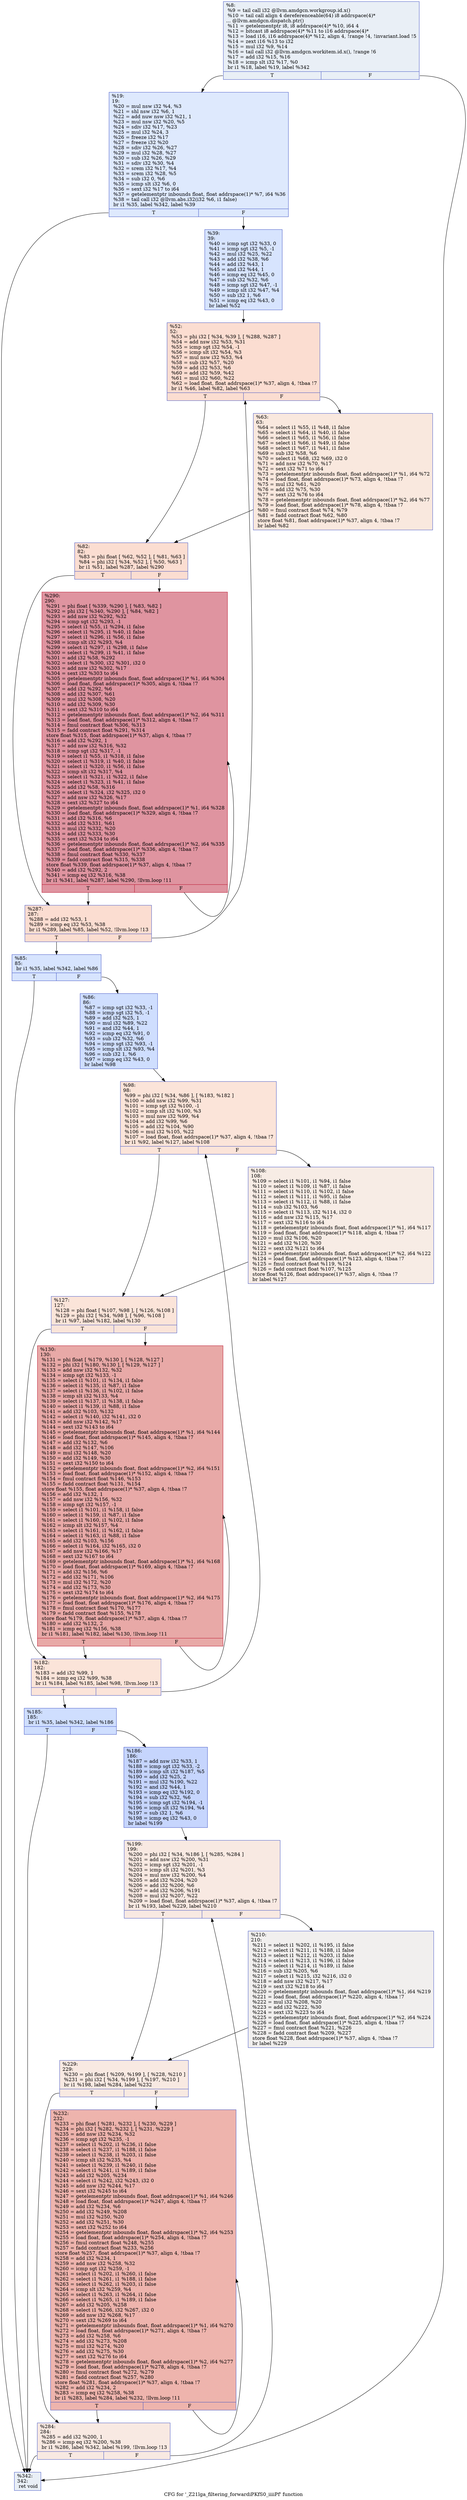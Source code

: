 digraph "CFG for '_Z21lga_filtering_forwardiPKfS0_iiiiPf' function" {
	label="CFG for '_Z21lga_filtering_forwardiPKfS0_iiiiPf' function";

	Node0x5cc64f0 [shape=record,color="#3d50c3ff", style=filled, fillcolor="#cedaeb70",label="{%8:\l  %9 = tail call i32 @llvm.amdgcn.workgroup.id.x()\l  %10 = tail call align 4 dereferenceable(64) i8 addrspace(4)*\l... @llvm.amdgcn.dispatch.ptr()\l  %11 = getelementptr i8, i8 addrspace(4)* %10, i64 4\l  %12 = bitcast i8 addrspace(4)* %11 to i16 addrspace(4)*\l  %13 = load i16, i16 addrspace(4)* %12, align 4, !range !4, !invariant.load !5\l  %14 = zext i16 %13 to i32\l  %15 = mul i32 %9, %14\l  %16 = tail call i32 @llvm.amdgcn.workitem.id.x(), !range !6\l  %17 = add i32 %15, %16\l  %18 = icmp slt i32 %17, %0\l  br i1 %18, label %19, label %342\l|{<s0>T|<s1>F}}"];
	Node0x5cc64f0:s0 -> Node0x5cc8460;
	Node0x5cc64f0:s1 -> Node0x5cc84f0;
	Node0x5cc8460 [shape=record,color="#3d50c3ff", style=filled, fillcolor="#b5cdfa70",label="{%19:\l19:                                               \l  %20 = mul nsw i32 %4, %3\l  %21 = shl nsw i32 %6, 1\l  %22 = add nuw nsw i32 %21, 1\l  %23 = mul nsw i32 %20, %5\l  %24 = sdiv i32 %17, %23\l  %25 = mul i32 %24, 3\l  %26 = freeze i32 %17\l  %27 = freeze i32 %20\l  %28 = sdiv i32 %26, %27\l  %29 = mul i32 %28, %27\l  %30 = sub i32 %26, %29\l  %31 = sdiv i32 %30, %4\l  %32 = srem i32 %17, %4\l  %33 = srem i32 %28, %5\l  %34 = sub i32 0, %6\l  %35 = icmp slt i32 %6, 0\l  %36 = sext i32 %17 to i64\l  %37 = getelementptr inbounds float, float addrspace(1)* %7, i64 %36\l  %38 = tail call i32 @llvm.abs.i32(i32 %6, i1 false)\l  br i1 %35, label %342, label %39\l|{<s0>T|<s1>F}}"];
	Node0x5cc8460:s0 -> Node0x5cc84f0;
	Node0x5cc8460:s1 -> Node0x5cc9380;
	Node0x5cc9380 [shape=record,color="#3d50c3ff", style=filled, fillcolor="#a5c3fe70",label="{%39:\l39:                                               \l  %40 = icmp sgt i32 %33, 0\l  %41 = icmp sgt i32 %5, -1\l  %42 = mul i32 %25, %22\l  %43 = add i32 %38, %6\l  %44 = add i32 %43, 1\l  %45 = and i32 %44, 1\l  %46 = icmp eq i32 %45, 0\l  %47 = sub i32 %32, %6\l  %48 = icmp sgt i32 %47, -1\l  %49 = icmp slt i32 %47, %4\l  %50 = sub i32 1, %6\l  %51 = icmp eq i32 %43, 0\l  br label %52\l}"];
	Node0x5cc9380 -> Node0x5cc9bb0;
	Node0x5cc9bb0 [shape=record,color="#3d50c3ff", style=filled, fillcolor="#f7b39670",label="{%52:\l52:                                               \l  %53 = phi i32 [ %34, %39 ], [ %288, %287 ]\l  %54 = add nsw i32 %53, %31\l  %55 = icmp sgt i32 %54, -1\l  %56 = icmp slt i32 %54, %3\l  %57 = mul nsw i32 %53, %4\l  %58 = sub i32 %57, %20\l  %59 = add i32 %53, %6\l  %60 = add i32 %59, %42\l  %61 = mul i32 %60, %22\l  %62 = load float, float addrspace(1)* %37, align 4, !tbaa !7\l  br i1 %46, label %82, label %63\l|{<s0>T|<s1>F}}"];
	Node0x5cc9bb0:s0 -> Node0x5cca470;
	Node0x5cc9bb0:s1 -> Node0x5cca500;
	Node0x5cca500 [shape=record,color="#3d50c3ff", style=filled, fillcolor="#f2cab570",label="{%63:\l63:                                               \l  %64 = select i1 %55, i1 %48, i1 false\l  %65 = select i1 %64, i1 %40, i1 false\l  %66 = select i1 %65, i1 %56, i1 false\l  %67 = select i1 %66, i1 %49, i1 false\l  %68 = select i1 %67, i1 %41, i1 false\l  %69 = sub i32 %58, %6\l  %70 = select i1 %68, i32 %69, i32 0\l  %71 = add nsw i32 %70, %17\l  %72 = sext i32 %71 to i64\l  %73 = getelementptr inbounds float, float addrspace(1)* %1, i64 %72\l  %74 = load float, float addrspace(1)* %73, align 4, !tbaa !7\l  %75 = mul i32 %61, %20\l  %76 = add i32 %75, %30\l  %77 = sext i32 %76 to i64\l  %78 = getelementptr inbounds float, float addrspace(1)* %2, i64 %77\l  %79 = load float, float addrspace(1)* %78, align 4, !tbaa !7\l  %80 = fmul contract float %74, %79\l  %81 = fadd contract float %62, %80\l  store float %81, float addrspace(1)* %37, align 4, !tbaa !7\l  br label %82\l}"];
	Node0x5cca500 -> Node0x5cca470;
	Node0x5cca470 [shape=record,color="#3d50c3ff", style=filled, fillcolor="#f7b39670",label="{%82:\l82:                                               \l  %83 = phi float [ %62, %52 ], [ %81, %63 ]\l  %84 = phi i32 [ %34, %52 ], [ %50, %63 ]\l  br i1 %51, label %287, label %290\l|{<s0>T|<s1>F}}"];
	Node0x5cca470:s0 -> Node0x5cc9ca0;
	Node0x5cca470:s1 -> Node0x5ccbb30;
	Node0x5ccbc30 [shape=record,color="#3d50c3ff", style=filled, fillcolor="#a5c3fe70",label="{%85:\l85:                                               \l  br i1 %35, label %342, label %86\l|{<s0>T|<s1>F}}"];
	Node0x5ccbc30:s0 -> Node0x5cc84f0;
	Node0x5ccbc30:s1 -> Node0x5ccbc80;
	Node0x5ccbc80 [shape=record,color="#3d50c3ff", style=filled, fillcolor="#93b5fe70",label="{%86:\l86:                                               \l  %87 = icmp sgt i32 %33, -1\l  %88 = icmp sgt i32 %5, -1\l  %89 = add i32 %25, 1\l  %90 = mul i32 %89, %22\l  %91 = and i32 %44, 1\l  %92 = icmp eq i32 %91, 0\l  %93 = sub i32 %32, %6\l  %94 = icmp sgt i32 %93, -1\l  %95 = icmp slt i32 %93, %4\l  %96 = sub i32 1, %6\l  %97 = icmp eq i32 %43, 0\l  br label %98\l}"];
	Node0x5ccbc80 -> Node0x5ccc3b0;
	Node0x5ccc3b0 [shape=record,color="#3d50c3ff", style=filled, fillcolor="#f5c1a970",label="{%98:\l98:                                               \l  %99 = phi i32 [ %34, %86 ], [ %183, %182 ]\l  %100 = add nsw i32 %99, %31\l  %101 = icmp sgt i32 %100, -1\l  %102 = icmp slt i32 %100, %3\l  %103 = mul nsw i32 %99, %4\l  %104 = add i32 %99, %6\l  %105 = add i32 %104, %90\l  %106 = mul i32 %105, %22\l  %107 = load float, float addrspace(1)* %37, align 4, !tbaa !7\l  br i1 %92, label %127, label %108\l|{<s0>T|<s1>F}}"];
	Node0x5ccc3b0:s0 -> Node0x5ccca40;
	Node0x5ccc3b0:s1 -> Node0x5cccad0;
	Node0x5cccad0 [shape=record,color="#3d50c3ff", style=filled, fillcolor="#ecd3c570",label="{%108:\l108:                                              \l  %109 = select i1 %101, i1 %94, i1 false\l  %110 = select i1 %109, i1 %87, i1 false\l  %111 = select i1 %110, i1 %102, i1 false\l  %112 = select i1 %111, i1 %95, i1 false\l  %113 = select i1 %112, i1 %88, i1 false\l  %114 = sub i32 %103, %6\l  %115 = select i1 %113, i32 %114, i32 0\l  %116 = add nsw i32 %115, %17\l  %117 = sext i32 %116 to i64\l  %118 = getelementptr inbounds float, float addrspace(1)* %1, i64 %117\l  %119 = load float, float addrspace(1)* %118, align 4, !tbaa !7\l  %120 = mul i32 %106, %20\l  %121 = add i32 %120, %30\l  %122 = sext i32 %121 to i64\l  %123 = getelementptr inbounds float, float addrspace(1)* %2, i64 %122\l  %124 = load float, float addrspace(1)* %123, align 4, !tbaa !7\l  %125 = fmul contract float %119, %124\l  %126 = fadd contract float %107, %125\l  store float %126, float addrspace(1)* %37, align 4, !tbaa !7\l  br label %127\l}"];
	Node0x5cccad0 -> Node0x5ccca40;
	Node0x5ccca40 [shape=record,color="#3d50c3ff", style=filled, fillcolor="#f5c1a970",label="{%127:\l127:                                              \l  %128 = phi float [ %107, %98 ], [ %126, %108 ]\l  %129 = phi i32 [ %34, %98 ], [ %96, %108 ]\l  br i1 %97, label %182, label %130\l|{<s0>T|<s1>F}}"];
	Node0x5ccca40:s0 -> Node0x5ccc470;
	Node0x5ccca40:s1 -> Node0x5cca7a0;
	Node0x5cca7a0 [shape=record,color="#b70d28ff", style=filled, fillcolor="#ca3b3770",label="{%130:\l130:                                              \l  %131 = phi float [ %179, %130 ], [ %128, %127 ]\l  %132 = phi i32 [ %180, %130 ], [ %129, %127 ]\l  %133 = add nsw i32 %132, %32\l  %134 = icmp sgt i32 %133, -1\l  %135 = select i1 %101, i1 %134, i1 false\l  %136 = select i1 %135, i1 %87, i1 false\l  %137 = select i1 %136, i1 %102, i1 false\l  %138 = icmp slt i32 %133, %4\l  %139 = select i1 %137, i1 %138, i1 false\l  %140 = select i1 %139, i1 %88, i1 false\l  %141 = add i32 %103, %132\l  %142 = select i1 %140, i32 %141, i32 0\l  %143 = add nsw i32 %142, %17\l  %144 = sext i32 %143 to i64\l  %145 = getelementptr inbounds float, float addrspace(1)* %1, i64 %144\l  %146 = load float, float addrspace(1)* %145, align 4, !tbaa !7\l  %147 = add i32 %132, %6\l  %148 = add i32 %147, %106\l  %149 = mul i32 %148, %20\l  %150 = add i32 %149, %30\l  %151 = sext i32 %150 to i64\l  %152 = getelementptr inbounds float, float addrspace(1)* %2, i64 %151\l  %153 = load float, float addrspace(1)* %152, align 4, !tbaa !7\l  %154 = fmul contract float %146, %153\l  %155 = fadd contract float %131, %154\l  store float %155, float addrspace(1)* %37, align 4, !tbaa !7\l  %156 = add i32 %132, 1\l  %157 = add nsw i32 %156, %32\l  %158 = icmp sgt i32 %157, -1\l  %159 = select i1 %101, i1 %158, i1 false\l  %160 = select i1 %159, i1 %87, i1 false\l  %161 = select i1 %160, i1 %102, i1 false\l  %162 = icmp slt i32 %157, %4\l  %163 = select i1 %161, i1 %162, i1 false\l  %164 = select i1 %163, i1 %88, i1 false\l  %165 = add i32 %103, %156\l  %166 = select i1 %164, i32 %165, i32 0\l  %167 = add nsw i32 %166, %17\l  %168 = sext i32 %167 to i64\l  %169 = getelementptr inbounds float, float addrspace(1)* %1, i64 %168\l  %170 = load float, float addrspace(1)* %169, align 4, !tbaa !7\l  %171 = add i32 %156, %6\l  %172 = add i32 %171, %106\l  %173 = mul i32 %172, %20\l  %174 = add i32 %173, %30\l  %175 = sext i32 %174 to i64\l  %176 = getelementptr inbounds float, float addrspace(1)* %2, i64 %175\l  %177 = load float, float addrspace(1)* %176, align 4, !tbaa !7\l  %178 = fmul contract float %170, %177\l  %179 = fadd contract float %155, %178\l  store float %179, float addrspace(1)* %37, align 4, !tbaa !7\l  %180 = add i32 %132, 2\l  %181 = icmp eq i32 %156, %38\l  br i1 %181, label %182, label %130, !llvm.loop !11\l|{<s0>T|<s1>F}}"];
	Node0x5cca7a0:s0 -> Node0x5ccc470;
	Node0x5cca7a0:s1 -> Node0x5cca7a0;
	Node0x5ccc470 [shape=record,color="#3d50c3ff", style=filled, fillcolor="#f5c1a970",label="{%182:\l182:                                              \l  %183 = add i32 %99, 1\l  %184 = icmp eq i32 %99, %38\l  br i1 %184, label %185, label %98, !llvm.loop !13\l|{<s0>T|<s1>F}}"];
	Node0x5ccc470:s0 -> Node0x5ccffb0;
	Node0x5ccc470:s1 -> Node0x5ccc3b0;
	Node0x5ccffb0 [shape=record,color="#3d50c3ff", style=filled, fillcolor="#93b5fe70",label="{%185:\l185:                                              \l  br i1 %35, label %342, label %186\l|{<s0>T|<s1>F}}"];
	Node0x5ccffb0:s0 -> Node0x5cc84f0;
	Node0x5ccffb0:s1 -> Node0x5cd01b0;
	Node0x5cd01b0 [shape=record,color="#3d50c3ff", style=filled, fillcolor="#7ea1fa70",label="{%186:\l186:                                              \l  %187 = add nsw i32 %33, 1\l  %188 = icmp sgt i32 %33, -2\l  %189 = icmp slt i32 %187, %5\l  %190 = add i32 %25, 2\l  %191 = mul i32 %190, %22\l  %192 = and i32 %44, 1\l  %193 = icmp eq i32 %192, 0\l  %194 = sub i32 %32, %6\l  %195 = icmp sgt i32 %194, -1\l  %196 = icmp slt i32 %194, %4\l  %197 = sub i32 1, %6\l  %198 = icmp eq i32 %43, 0\l  br label %199\l}"];
	Node0x5cd01b0 -> Node0x5cd0970;
	Node0x5cd0970 [shape=record,color="#3d50c3ff", style=filled, fillcolor="#efcebd70",label="{%199:\l199:                                              \l  %200 = phi i32 [ %34, %186 ], [ %285, %284 ]\l  %201 = add nsw i32 %200, %31\l  %202 = icmp sgt i32 %201, -1\l  %203 = icmp slt i32 %201, %3\l  %204 = mul nsw i32 %200, %4\l  %205 = add i32 %204, %20\l  %206 = add i32 %200, %6\l  %207 = add i32 %206, %191\l  %208 = mul i32 %207, %22\l  %209 = load float, float addrspace(1)* %37, align 4, !tbaa !7\l  br i1 %193, label %229, label %210\l|{<s0>T|<s1>F}}"];
	Node0x5cd0970:s0 -> Node0x5cd1060;
	Node0x5cd0970:s1 -> Node0x5cd10f0;
	Node0x5cd10f0 [shape=record,color="#3d50c3ff", style=filled, fillcolor="#e0dbd870",label="{%210:\l210:                                              \l  %211 = select i1 %202, i1 %195, i1 false\l  %212 = select i1 %211, i1 %188, i1 false\l  %213 = select i1 %212, i1 %203, i1 false\l  %214 = select i1 %213, i1 %196, i1 false\l  %215 = select i1 %214, i1 %189, i1 false\l  %216 = sub i32 %205, %6\l  %217 = select i1 %215, i32 %216, i32 0\l  %218 = add nsw i32 %217, %17\l  %219 = sext i32 %218 to i64\l  %220 = getelementptr inbounds float, float addrspace(1)* %1, i64 %219\l  %221 = load float, float addrspace(1)* %220, align 4, !tbaa !7\l  %222 = mul i32 %208, %20\l  %223 = add i32 %222, %30\l  %224 = sext i32 %223 to i64\l  %225 = getelementptr inbounds float, float addrspace(1)* %2, i64 %224\l  %226 = load float, float addrspace(1)* %225, align 4, !tbaa !7\l  %227 = fmul contract float %221, %226\l  %228 = fadd contract float %209, %227\l  store float %228, float addrspace(1)* %37, align 4, !tbaa !7\l  br label %229\l}"];
	Node0x5cd10f0 -> Node0x5cd1060;
	Node0x5cd1060 [shape=record,color="#3d50c3ff", style=filled, fillcolor="#efcebd70",label="{%229:\l229:                                              \l  %230 = phi float [ %209, %199 ], [ %228, %210 ]\l  %231 = phi i32 [ %34, %199 ], [ %197, %210 ]\l  br i1 %198, label %284, label %232\l|{<s0>T|<s1>F}}"];
	Node0x5cd1060:s0 -> Node0x5cd0a30;
	Node0x5cd1060:s1 -> Node0x5cd1f10;
	Node0x5cd1f10 [shape=record,color="#3d50c3ff", style=filled, fillcolor="#d8564670",label="{%232:\l232:                                              \l  %233 = phi float [ %281, %232 ], [ %230, %229 ]\l  %234 = phi i32 [ %282, %232 ], [ %231, %229 ]\l  %235 = add nsw i32 %234, %32\l  %236 = icmp sgt i32 %235, -1\l  %237 = select i1 %202, i1 %236, i1 false\l  %238 = select i1 %237, i1 %188, i1 false\l  %239 = select i1 %238, i1 %203, i1 false\l  %240 = icmp slt i32 %235, %4\l  %241 = select i1 %239, i1 %240, i1 false\l  %242 = select i1 %241, i1 %189, i1 false\l  %243 = add i32 %205, %234\l  %244 = select i1 %242, i32 %243, i32 0\l  %245 = add nsw i32 %244, %17\l  %246 = sext i32 %245 to i64\l  %247 = getelementptr inbounds float, float addrspace(1)* %1, i64 %246\l  %248 = load float, float addrspace(1)* %247, align 4, !tbaa !7\l  %249 = add i32 %234, %6\l  %250 = add i32 %249, %208\l  %251 = mul i32 %250, %20\l  %252 = add i32 %251, %30\l  %253 = sext i32 %252 to i64\l  %254 = getelementptr inbounds float, float addrspace(1)* %2, i64 %253\l  %255 = load float, float addrspace(1)* %254, align 4, !tbaa !7\l  %256 = fmul contract float %248, %255\l  %257 = fadd contract float %233, %256\l  store float %257, float addrspace(1)* %37, align 4, !tbaa !7\l  %258 = add i32 %234, 1\l  %259 = add nsw i32 %258, %32\l  %260 = icmp sgt i32 %259, -1\l  %261 = select i1 %202, i1 %260, i1 false\l  %262 = select i1 %261, i1 %188, i1 false\l  %263 = select i1 %262, i1 %203, i1 false\l  %264 = icmp slt i32 %259, %4\l  %265 = select i1 %263, i1 %264, i1 false\l  %266 = select i1 %265, i1 %189, i1 false\l  %267 = add i32 %205, %258\l  %268 = select i1 %266, i32 %267, i32 0\l  %269 = add nsw i32 %268, %17\l  %270 = sext i32 %269 to i64\l  %271 = getelementptr inbounds float, float addrspace(1)* %1, i64 %270\l  %272 = load float, float addrspace(1)* %271, align 4, !tbaa !7\l  %273 = add i32 %258, %6\l  %274 = add i32 %273, %208\l  %275 = mul i32 %274, %20\l  %276 = add i32 %275, %30\l  %277 = sext i32 %276 to i64\l  %278 = getelementptr inbounds float, float addrspace(1)* %2, i64 %277\l  %279 = load float, float addrspace(1)* %278, align 4, !tbaa !7\l  %280 = fmul contract float %272, %279\l  %281 = fadd contract float %257, %280\l  store float %281, float addrspace(1)* %37, align 4, !tbaa !7\l  %282 = add i32 %234, 2\l  %283 = icmp eq i32 %258, %38\l  br i1 %283, label %284, label %232, !llvm.loop !11\l|{<s0>T|<s1>F}}"];
	Node0x5cd1f10:s0 -> Node0x5cd0a30;
	Node0x5cd1f10:s1 -> Node0x5cd1f10;
	Node0x5cd0a30 [shape=record,color="#3d50c3ff", style=filled, fillcolor="#efcebd70",label="{%284:\l284:                                              \l  %285 = add i32 %200, 1\l  %286 = icmp eq i32 %200, %38\l  br i1 %286, label %342, label %199, !llvm.loop !13\l|{<s0>T|<s1>F}}"];
	Node0x5cd0a30:s0 -> Node0x5cc84f0;
	Node0x5cd0a30:s1 -> Node0x5cd0970;
	Node0x5cc9ca0 [shape=record,color="#3d50c3ff", style=filled, fillcolor="#f7b39670",label="{%287:\l287:                                              \l  %288 = add i32 %53, 1\l  %289 = icmp eq i32 %53, %38\l  br i1 %289, label %85, label %52, !llvm.loop !13\l|{<s0>T|<s1>F}}"];
	Node0x5cc9ca0:s0 -> Node0x5ccbc30;
	Node0x5cc9ca0:s1 -> Node0x5cc9bb0;
	Node0x5ccbb30 [shape=record,color="#b70d28ff", style=filled, fillcolor="#b70d2870",label="{%290:\l290:                                              \l  %291 = phi float [ %339, %290 ], [ %83, %82 ]\l  %292 = phi i32 [ %340, %290 ], [ %84, %82 ]\l  %293 = add nsw i32 %292, %32\l  %294 = icmp sgt i32 %293, -1\l  %295 = select i1 %55, i1 %294, i1 false\l  %296 = select i1 %295, i1 %40, i1 false\l  %297 = select i1 %296, i1 %56, i1 false\l  %298 = icmp slt i32 %293, %4\l  %299 = select i1 %297, i1 %298, i1 false\l  %300 = select i1 %299, i1 %41, i1 false\l  %301 = add i32 %58, %292\l  %302 = select i1 %300, i32 %301, i32 0\l  %303 = add nsw i32 %302, %17\l  %304 = sext i32 %303 to i64\l  %305 = getelementptr inbounds float, float addrspace(1)* %1, i64 %304\l  %306 = load float, float addrspace(1)* %305, align 4, !tbaa !7\l  %307 = add i32 %292, %6\l  %308 = add i32 %307, %61\l  %309 = mul i32 %308, %20\l  %310 = add i32 %309, %30\l  %311 = sext i32 %310 to i64\l  %312 = getelementptr inbounds float, float addrspace(1)* %2, i64 %311\l  %313 = load float, float addrspace(1)* %312, align 4, !tbaa !7\l  %314 = fmul contract float %306, %313\l  %315 = fadd contract float %291, %314\l  store float %315, float addrspace(1)* %37, align 4, !tbaa !7\l  %316 = add i32 %292, 1\l  %317 = add nsw i32 %316, %32\l  %318 = icmp sgt i32 %317, -1\l  %319 = select i1 %55, i1 %318, i1 false\l  %320 = select i1 %319, i1 %40, i1 false\l  %321 = select i1 %320, i1 %56, i1 false\l  %322 = icmp slt i32 %317, %4\l  %323 = select i1 %321, i1 %322, i1 false\l  %324 = select i1 %323, i1 %41, i1 false\l  %325 = add i32 %58, %316\l  %326 = select i1 %324, i32 %325, i32 0\l  %327 = add nsw i32 %326, %17\l  %328 = sext i32 %327 to i64\l  %329 = getelementptr inbounds float, float addrspace(1)* %1, i64 %328\l  %330 = load float, float addrspace(1)* %329, align 4, !tbaa !7\l  %331 = add i32 %316, %6\l  %332 = add i32 %331, %61\l  %333 = mul i32 %332, %20\l  %334 = add i32 %333, %30\l  %335 = sext i32 %334 to i64\l  %336 = getelementptr inbounds float, float addrspace(1)* %2, i64 %335\l  %337 = load float, float addrspace(1)* %336, align 4, !tbaa !7\l  %338 = fmul contract float %330, %337\l  %339 = fadd contract float %315, %338\l  store float %339, float addrspace(1)* %37, align 4, !tbaa !7\l  %340 = add i32 %292, 2\l  %341 = icmp eq i32 %316, %38\l  br i1 %341, label %287, label %290, !llvm.loop !11\l|{<s0>T|<s1>F}}"];
	Node0x5ccbb30:s0 -> Node0x5cc9ca0;
	Node0x5ccbb30:s1 -> Node0x5ccbb30;
	Node0x5cc84f0 [shape=record,color="#3d50c3ff", style=filled, fillcolor="#cedaeb70",label="{%342:\l342:                                              \l  ret void\l}"];
}
